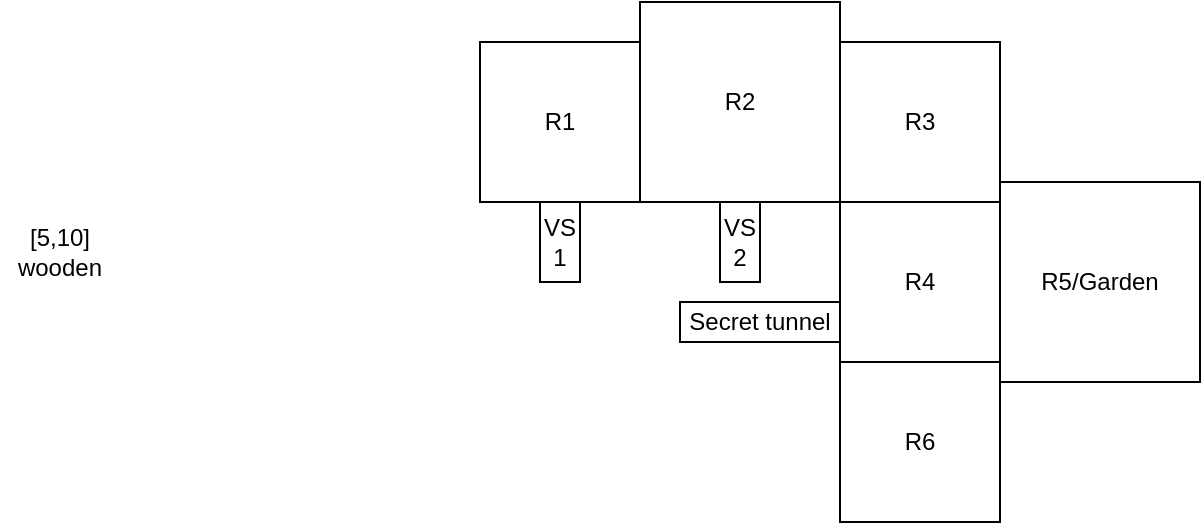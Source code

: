 <mxfile version="22.1.18" type="github">
  <diagram name="Page-1" id="nAj4HINMpVazHK5JUwZJ">
    <mxGraphModel dx="1651" dy="706" grid="1" gridSize="10" guides="1" tooltips="1" connect="1" arrows="1" fold="1" page="1" pageScale="1" pageWidth="827" pageHeight="1169" math="0" shadow="0">
      <root>
        <mxCell id="0" />
        <mxCell id="1" parent="0" />
        <mxCell id="NBxeqcyU9XwArK3hJGgh-1" value="R1" style="whiteSpace=wrap;html=1;aspect=fixed;" vertex="1" parent="1">
          <mxGeometry x="320" y="160" width="80" height="80" as="geometry" />
        </mxCell>
        <mxCell id="NBxeqcyU9XwArK3hJGgh-2" value="R2" style="whiteSpace=wrap;html=1;aspect=fixed;" vertex="1" parent="1">
          <mxGeometry x="400" y="140" width="100" height="100" as="geometry" />
        </mxCell>
        <mxCell id="NBxeqcyU9XwArK3hJGgh-3" value="R3" style="whiteSpace=wrap;html=1;aspect=fixed;" vertex="1" parent="1">
          <mxGeometry x="500" y="160" width="80" height="80" as="geometry" />
        </mxCell>
        <mxCell id="NBxeqcyU9XwArK3hJGgh-4" value="R4" style="whiteSpace=wrap;html=1;aspect=fixed;" vertex="1" parent="1">
          <mxGeometry x="500" y="240" width="80" height="80" as="geometry" />
        </mxCell>
        <mxCell id="NBxeqcyU9XwArK3hJGgh-5" value="R5/Garden" style="whiteSpace=wrap;html=1;aspect=fixed;" vertex="1" parent="1">
          <mxGeometry x="580" y="230" width="100" height="100" as="geometry" />
        </mxCell>
        <mxCell id="NBxeqcyU9XwArK3hJGgh-6" value="R6" style="whiteSpace=wrap;html=1;aspect=fixed;" vertex="1" parent="1">
          <mxGeometry x="500" y="320" width="80" height="80" as="geometry" />
        </mxCell>
        <mxCell id="NBxeqcyU9XwArK3hJGgh-9" value="VS&lt;br&gt;2" style="rounded=0;whiteSpace=wrap;html=1;" vertex="1" parent="1">
          <mxGeometry x="440" y="240" width="20" height="40" as="geometry" />
        </mxCell>
        <mxCell id="NBxeqcyU9XwArK3hJGgh-10" value="VS&lt;br&gt;1" style="rounded=0;whiteSpace=wrap;html=1;" vertex="1" parent="1">
          <mxGeometry x="350" y="240" width="20" height="40" as="geometry" />
        </mxCell>
        <mxCell id="NBxeqcyU9XwArK3hJGgh-11" value="Secret tunnel" style="rounded=0;whiteSpace=wrap;html=1;" vertex="1" parent="1">
          <mxGeometry x="420" y="290" width="80" height="20" as="geometry" />
        </mxCell>
        <mxCell id="NBxeqcyU9XwArK3hJGgh-19" value="[5,10] wooden" style="text;html=1;strokeColor=none;fillColor=none;align=center;verticalAlign=middle;whiteSpace=wrap;rounded=0;" vertex="1" parent="1">
          <mxGeometry x="80" y="250" width="60" height="30" as="geometry" />
        </mxCell>
      </root>
    </mxGraphModel>
  </diagram>
</mxfile>
